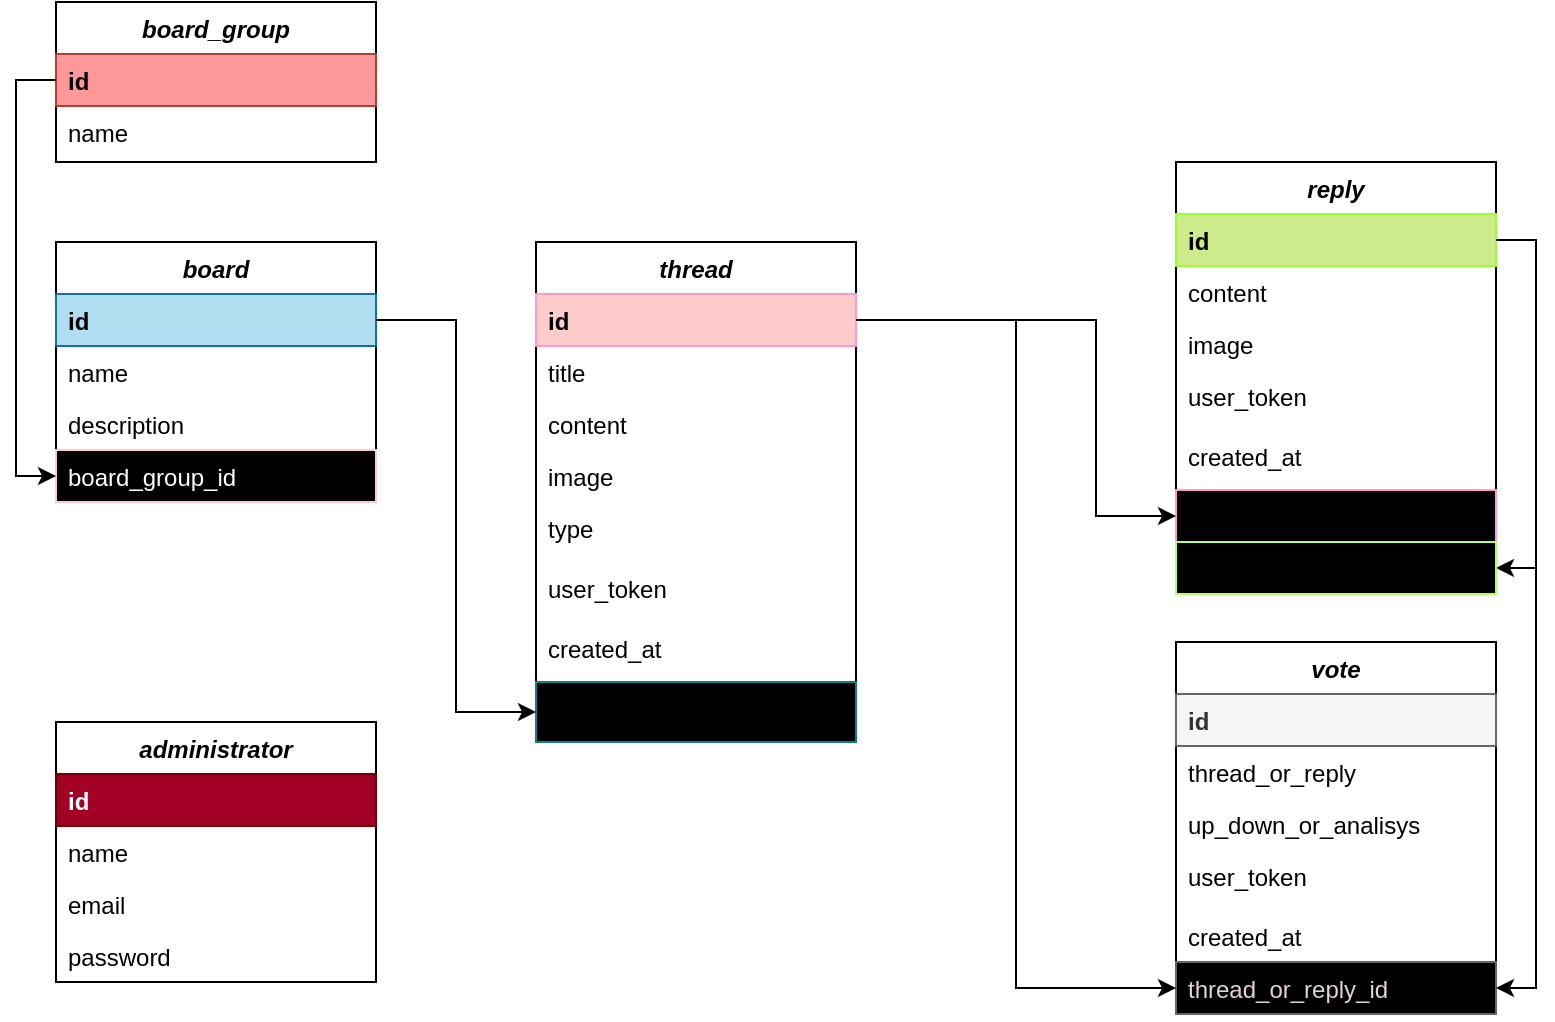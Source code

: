 <mxfile version="25.0.2">
  <diagram id="C5RBs43oDa-KdzZeNtuy" name="Page-1">
    <mxGraphModel dx="1434" dy="852" grid="1" gridSize="10" guides="1" tooltips="1" connect="1" arrows="1" fold="1" page="1" pageScale="1" pageWidth="827" pageHeight="1169" background="none" math="0" shadow="0">
      <root>
        <mxCell id="WIyWlLk6GJQsqaUBKTNV-0" />
        <mxCell id="WIyWlLk6GJQsqaUBKTNV-1" parent="WIyWlLk6GJQsqaUBKTNV-0" />
        <mxCell id="zkfFHV4jXpPFQw0GAbJ--0" value="board" style="swimlane;fontStyle=3;align=center;verticalAlign=top;childLayout=stackLayout;horizontal=1;startSize=26;horizontalStack=0;resizeParent=1;resizeLast=0;collapsible=1;marginBottom=0;rounded=0;shadow=0;strokeWidth=1;" parent="WIyWlLk6GJQsqaUBKTNV-1" vertex="1">
          <mxGeometry x="40" y="360" width="160" height="130" as="geometry">
            <mxRectangle x="230" y="140" width="160" height="26" as="alternateBounds" />
          </mxGeometry>
        </mxCell>
        <mxCell id="zkfFHV4jXpPFQw0GAbJ--1" value="id" style="text;align=left;verticalAlign=top;spacingLeft=4;spacingRight=4;overflow=hidden;rotatable=0;points=[[0,0.5],[1,0.5]];portConstraint=eastwest;fillColor=#b1ddf0;strokeColor=#10739e;fontStyle=1;fontColor=#000000;" parent="zkfFHV4jXpPFQw0GAbJ--0" vertex="1">
          <mxGeometry y="26" width="160" height="26" as="geometry" />
        </mxCell>
        <mxCell id="zkfFHV4jXpPFQw0GAbJ--2" value="name" style="text;align=left;verticalAlign=top;spacingLeft=4;spacingRight=4;overflow=hidden;rotatable=0;points=[[0,0.5],[1,0.5]];portConstraint=eastwest;rounded=0;shadow=0;html=0;" parent="zkfFHV4jXpPFQw0GAbJ--0" vertex="1">
          <mxGeometry y="52" width="160" height="26" as="geometry" />
        </mxCell>
        <mxCell id="zkfFHV4jXpPFQw0GAbJ--3" value="description" style="text;align=left;verticalAlign=top;spacingLeft=4;spacingRight=4;overflow=hidden;rotatable=0;points=[[0,0.5],[1,0.5]];portConstraint=eastwest;rounded=0;shadow=0;html=0;" parent="zkfFHV4jXpPFQw0GAbJ--0" vertex="1">
          <mxGeometry y="78" width="160" height="26" as="geometry" />
        </mxCell>
        <mxCell id="rzHbNYD2e6s_JM2uEuE0-2" value="board_group_id" style="text;align=left;verticalAlign=top;spacingLeft=4;spacingRight=4;overflow=hidden;rotatable=0;points=[[0,0.5],[1,0.5]];portConstraint=eastwest;rounded=0;shadow=0;html=0;fillColor=#000000;fontColor=#ffffff;strokeColor=#FFCCCC;" parent="zkfFHV4jXpPFQw0GAbJ--0" vertex="1">
          <mxGeometry y="104" width="160" height="26" as="geometry" />
        </mxCell>
        <mxCell id="u2Je3Sxy7mGHlfEIK49B-0" value="thread" style="swimlane;fontStyle=3;align=center;verticalAlign=top;childLayout=stackLayout;horizontal=1;startSize=26;horizontalStack=0;resizeParent=1;resizeLast=0;collapsible=1;marginBottom=0;rounded=0;shadow=0;strokeWidth=1;" parent="WIyWlLk6GJQsqaUBKTNV-1" vertex="1">
          <mxGeometry x="280" y="360" width="160" height="250" as="geometry">
            <mxRectangle x="120" y="320" width="160" height="26" as="alternateBounds" />
          </mxGeometry>
        </mxCell>
        <mxCell id="u2Je3Sxy7mGHlfEIK49B-1" value="id" style="text;align=left;verticalAlign=top;spacingLeft=4;spacingRight=4;overflow=hidden;rotatable=0;points=[[0,0.5],[1,0.5]];portConstraint=eastwest;fillColor=#ffcccc;strokeColor=#FF99CC;fontStyle=1;fontColor=#000000;" parent="u2Je3Sxy7mGHlfEIK49B-0" vertex="1">
          <mxGeometry y="26" width="160" height="26" as="geometry" />
        </mxCell>
        <mxCell id="u2Je3Sxy7mGHlfEIK49B-2" value="title" style="text;align=left;verticalAlign=top;spacingLeft=4;spacingRight=4;overflow=hidden;rotatable=0;points=[[0,0.5],[1,0.5]];portConstraint=eastwest;rounded=0;shadow=0;html=0;" parent="u2Je3Sxy7mGHlfEIK49B-0" vertex="1">
          <mxGeometry y="52" width="160" height="26" as="geometry" />
        </mxCell>
        <mxCell id="u2Je3Sxy7mGHlfEIK49B-3" value="content" style="text;align=left;verticalAlign=top;spacingLeft=4;spacingRight=4;overflow=hidden;rotatable=0;points=[[0,0.5],[1,0.5]];portConstraint=eastwest;rounded=0;shadow=0;html=0;" parent="u2Je3Sxy7mGHlfEIK49B-0" vertex="1">
          <mxGeometry y="78" width="160" height="26" as="geometry" />
        </mxCell>
        <mxCell id="u2Je3Sxy7mGHlfEIK49B-18" value="image" style="text;align=left;verticalAlign=top;spacingLeft=4;spacingRight=4;overflow=hidden;rotatable=0;points=[[0,0.5],[1,0.5]];portConstraint=eastwest;rounded=0;shadow=0;html=0;" parent="u2Je3Sxy7mGHlfEIK49B-0" vertex="1">
          <mxGeometry y="104" width="160" height="26" as="geometry" />
        </mxCell>
        <mxCell id="u2Je3Sxy7mGHlfEIK49B-29" value="type" style="text;align=left;verticalAlign=top;spacingLeft=4;spacingRight=4;overflow=hidden;rotatable=0;points=[[0,0.5],[1,0.5]];portConstraint=eastwest;rounded=0;shadow=0;html=0;" parent="u2Je3Sxy7mGHlfEIK49B-0" vertex="1">
          <mxGeometry y="130" width="160" height="30" as="geometry" />
        </mxCell>
        <mxCell id="u2Je3Sxy7mGHlfEIK49B-19" value="user_token" style="text;align=left;verticalAlign=top;spacingLeft=4;spacingRight=4;overflow=hidden;rotatable=0;points=[[0,0.5],[1,0.5]];portConstraint=eastwest;rounded=0;shadow=0;html=0;" parent="u2Je3Sxy7mGHlfEIK49B-0" vertex="1">
          <mxGeometry y="160" width="160" height="30" as="geometry" />
        </mxCell>
        <mxCell id="u2Je3Sxy7mGHlfEIK49B-20" value="created_at" style="text;align=left;verticalAlign=top;spacingLeft=4;spacingRight=4;overflow=hidden;rotatable=0;points=[[0,0.5],[1,0.5]];portConstraint=eastwest;rounded=0;shadow=0;html=0;" parent="u2Je3Sxy7mGHlfEIK49B-0" vertex="1">
          <mxGeometry y="190" width="160" height="30" as="geometry" />
        </mxCell>
        <mxCell id="u2Je3Sxy7mGHlfEIK49B-28" value="board_id" style="text;align=left;verticalAlign=top;spacingLeft=4;spacingRight=4;overflow=hidden;rotatable=0;points=[[0,0.5],[1,0.5]];portConstraint=eastwest;rounded=0;shadow=0;html=0;fillColor=#000000;strokeColor=#0e8088;" parent="u2Je3Sxy7mGHlfEIK49B-0" vertex="1">
          <mxGeometry y="220" width="160" height="30" as="geometry" />
        </mxCell>
        <mxCell id="u2Je3Sxy7mGHlfEIK49B-6" value="reply" style="swimlane;fontStyle=3;align=center;verticalAlign=top;childLayout=stackLayout;horizontal=1;startSize=26;horizontalStack=0;resizeParent=1;resizeLast=0;collapsible=1;marginBottom=0;rounded=0;shadow=0;strokeWidth=1;" parent="WIyWlLk6GJQsqaUBKTNV-1" vertex="1">
          <mxGeometry x="600" y="320" width="160" height="216" as="geometry">
            <mxRectangle x="230" y="140" width="160" height="26" as="alternateBounds" />
          </mxGeometry>
        </mxCell>
        <mxCell id="dYQ06ljaGnjJdUNRFbcw-1" style="edgeStyle=orthogonalEdgeStyle;rounded=0;orthogonalLoop=1;jettySize=auto;html=1;exitX=1;exitY=0.5;exitDx=0;exitDy=0;" edge="1" parent="u2Je3Sxy7mGHlfEIK49B-6" source="u2Je3Sxy7mGHlfEIK49B-21" target="dYQ06ljaGnjJdUNRFbcw-0">
          <mxGeometry relative="1" as="geometry" />
        </mxCell>
        <mxCell id="u2Je3Sxy7mGHlfEIK49B-21" value="id" style="text;align=left;verticalAlign=top;spacingLeft=4;spacingRight=4;overflow=hidden;rotatable=0;points=[[0,0.5],[1,0.5]];portConstraint=eastwest;fillColor=#cdeb8b;strokeColor=#99FF33;fontStyle=1;fontColor=#000000;" parent="u2Je3Sxy7mGHlfEIK49B-6" vertex="1">
          <mxGeometry y="26" width="160" height="26" as="geometry" />
        </mxCell>
        <mxCell id="u2Je3Sxy7mGHlfEIK49B-23" value="content" style="text;align=left;verticalAlign=top;spacingLeft=4;spacingRight=4;overflow=hidden;rotatable=0;points=[[0,0.5],[1,0.5]];portConstraint=eastwest;rounded=0;shadow=0;html=0;" parent="u2Je3Sxy7mGHlfEIK49B-6" vertex="1">
          <mxGeometry y="52" width="160" height="26" as="geometry" />
        </mxCell>
        <mxCell id="u2Je3Sxy7mGHlfEIK49B-24" value="image" style="text;align=left;verticalAlign=top;spacingLeft=4;spacingRight=4;overflow=hidden;rotatable=0;points=[[0,0.5],[1,0.5]];portConstraint=eastwest;rounded=0;shadow=0;html=0;" parent="u2Je3Sxy7mGHlfEIK49B-6" vertex="1">
          <mxGeometry y="78" width="160" height="26" as="geometry" />
        </mxCell>
        <mxCell id="u2Je3Sxy7mGHlfEIK49B-26" value="user_token" style="text;align=left;verticalAlign=top;spacingLeft=4;spacingRight=4;overflow=hidden;rotatable=0;points=[[0,0.5],[1,0.5]];portConstraint=eastwest;rounded=0;shadow=0;html=0;" parent="u2Je3Sxy7mGHlfEIK49B-6" vertex="1">
          <mxGeometry y="104" width="160" height="30" as="geometry" />
        </mxCell>
        <mxCell id="u2Je3Sxy7mGHlfEIK49B-27" value="created_at" style="text;align=left;verticalAlign=top;spacingLeft=4;spacingRight=4;overflow=hidden;rotatable=0;points=[[0,0.5],[1,0.5]];portConstraint=eastwest;rounded=0;shadow=0;html=0;" parent="u2Je3Sxy7mGHlfEIK49B-6" vertex="1">
          <mxGeometry y="134" width="160" height="30" as="geometry" />
        </mxCell>
        <mxCell id="u2Je3Sxy7mGHlfEIK49B-25" value="thread_id" style="text;align=left;verticalAlign=top;spacingLeft=4;spacingRight=4;overflow=hidden;rotatable=0;points=[[0,0.5],[1,0.5]];portConstraint=eastwest;rounded=0;shadow=0;html=0;fillColor=#000000;strokeColor=#FF99CC;" parent="u2Je3Sxy7mGHlfEIK49B-6" vertex="1">
          <mxGeometry y="164" width="160" height="26" as="geometry" />
        </mxCell>
        <mxCell id="dYQ06ljaGnjJdUNRFbcw-0" value="reply_id" style="text;align=left;verticalAlign=top;spacingLeft=4;spacingRight=4;overflow=hidden;rotatable=0;points=[[0,0.5],[1,0.5]];portConstraint=eastwest;rounded=0;shadow=0;html=0;fillColor=#000000;strokeColor=#B3FF66;" vertex="1" parent="u2Je3Sxy7mGHlfEIK49B-6">
          <mxGeometry y="190" width="160" height="26" as="geometry" />
        </mxCell>
        <mxCell id="u2Je3Sxy7mGHlfEIK49B-30" style="edgeStyle=orthogonalEdgeStyle;rounded=0;orthogonalLoop=1;jettySize=auto;html=1;exitX=1;exitY=0.5;exitDx=0;exitDy=0;entryX=0;entryY=0.5;entryDx=0;entryDy=0;" parent="WIyWlLk6GJQsqaUBKTNV-1" source="zkfFHV4jXpPFQw0GAbJ--1" target="u2Je3Sxy7mGHlfEIK49B-28" edge="1">
          <mxGeometry relative="1" as="geometry" />
        </mxCell>
        <mxCell id="u2Je3Sxy7mGHlfEIK49B-31" style="edgeStyle=orthogonalEdgeStyle;rounded=0;orthogonalLoop=1;jettySize=auto;html=1;exitX=1;exitY=0.5;exitDx=0;exitDy=0;entryX=0;entryY=0.5;entryDx=0;entryDy=0;" parent="WIyWlLk6GJQsqaUBKTNV-1" source="u2Je3Sxy7mGHlfEIK49B-1" target="u2Je3Sxy7mGHlfEIK49B-25" edge="1">
          <mxGeometry relative="1" as="geometry">
            <Array as="points">
              <mxPoint x="560" y="399" />
              <mxPoint x="560" y="497" />
            </Array>
          </mxGeometry>
        </mxCell>
        <mxCell id="u2Je3Sxy7mGHlfEIK49B-34" value="vote&#xa;" style="swimlane;fontStyle=3;align=center;verticalAlign=top;childLayout=stackLayout;horizontal=1;startSize=26;horizontalStack=0;resizeParent=1;resizeLast=0;collapsible=1;marginBottom=0;rounded=0;shadow=0;strokeWidth=1;" parent="WIyWlLk6GJQsqaUBKTNV-1" vertex="1">
          <mxGeometry x="600" y="560" width="160" height="186" as="geometry">
            <mxRectangle x="230" y="140" width="160" height="26" as="alternateBounds" />
          </mxGeometry>
        </mxCell>
        <mxCell id="u2Je3Sxy7mGHlfEIK49B-35" value="id" style="text;align=left;verticalAlign=top;spacingLeft=4;spacingRight=4;overflow=hidden;rotatable=0;points=[[0,0.5],[1,0.5]];portConstraint=eastwest;fillColor=#f5f5f5;strokeColor=#666666;fontStyle=1;fontColor=#333333;" parent="u2Je3Sxy7mGHlfEIK49B-34" vertex="1">
          <mxGeometry y="26" width="160" height="26" as="geometry" />
        </mxCell>
        <mxCell id="u2Je3Sxy7mGHlfEIK49B-36" value="thread_or_reply" style="text;align=left;verticalAlign=top;spacingLeft=4;spacingRight=4;overflow=hidden;rotatable=0;points=[[0,0.5],[1,0.5]];portConstraint=eastwest;rounded=0;shadow=0;html=0;" parent="u2Je3Sxy7mGHlfEIK49B-34" vertex="1">
          <mxGeometry y="52" width="160" height="26" as="geometry" />
        </mxCell>
        <mxCell id="u2Je3Sxy7mGHlfEIK49B-42" value="up_down_or_analisys" style="text;align=left;verticalAlign=top;spacingLeft=4;spacingRight=4;overflow=hidden;rotatable=0;points=[[0,0.5],[1,0.5]];portConstraint=eastwest;rounded=0;shadow=0;html=0;" parent="u2Je3Sxy7mGHlfEIK49B-34" vertex="1">
          <mxGeometry y="78" width="160" height="26" as="geometry" />
        </mxCell>
        <mxCell id="u2Je3Sxy7mGHlfEIK49B-38" value="user_token" style="text;align=left;verticalAlign=top;spacingLeft=4;spacingRight=4;overflow=hidden;rotatable=0;points=[[0,0.5],[1,0.5]];portConstraint=eastwest;rounded=0;shadow=0;html=0;" parent="u2Je3Sxy7mGHlfEIK49B-34" vertex="1">
          <mxGeometry y="104" width="160" height="30" as="geometry" />
        </mxCell>
        <mxCell id="u2Je3Sxy7mGHlfEIK49B-37" value="created_at" style="text;align=left;verticalAlign=top;spacingLeft=4;spacingRight=4;overflow=hidden;rotatable=0;points=[[0,0.5],[1,0.5]];portConstraint=eastwest;rounded=0;shadow=0;html=0;" parent="u2Je3Sxy7mGHlfEIK49B-34" vertex="1">
          <mxGeometry y="134" width="160" height="26" as="geometry" />
        </mxCell>
        <mxCell id="u2Je3Sxy7mGHlfEIK49B-39" value="thread_or_reply_id" style="text;align=left;verticalAlign=top;spacingLeft=4;spacingRight=4;overflow=hidden;rotatable=0;points=[[0,0.5],[1,0.5]];portConstraint=eastwest;rounded=0;shadow=0;html=0;fillColor=#000000;fontColor=#E6D0DE;strokeColor=#666666;" parent="u2Je3Sxy7mGHlfEIK49B-34" vertex="1">
          <mxGeometry y="160" width="160" height="26" as="geometry" />
        </mxCell>
        <mxCell id="u2Je3Sxy7mGHlfEIK49B-40" style="edgeStyle=orthogonalEdgeStyle;rounded=0;orthogonalLoop=1;jettySize=auto;html=1;exitX=1;exitY=0.5;exitDx=0;exitDy=0;entryX=1;entryY=0.5;entryDx=0;entryDy=0;" parent="WIyWlLk6GJQsqaUBKTNV-1" source="u2Je3Sxy7mGHlfEIK49B-21" target="u2Je3Sxy7mGHlfEIK49B-39" edge="1">
          <mxGeometry relative="1" as="geometry" />
        </mxCell>
        <mxCell id="u2Je3Sxy7mGHlfEIK49B-41" style="edgeStyle=orthogonalEdgeStyle;rounded=0;orthogonalLoop=1;jettySize=auto;html=1;exitX=1;exitY=0.5;exitDx=0;exitDy=0;entryX=0;entryY=0.5;entryDx=0;entryDy=0;" parent="WIyWlLk6GJQsqaUBKTNV-1" source="u2Je3Sxy7mGHlfEIK49B-1" target="u2Je3Sxy7mGHlfEIK49B-39" edge="1">
          <mxGeometry relative="1" as="geometry">
            <Array as="points">
              <mxPoint x="520" y="399" />
              <mxPoint x="520" y="733" />
            </Array>
          </mxGeometry>
        </mxCell>
        <mxCell id="u2Je3Sxy7mGHlfEIK49B-43" value="administrator" style="swimlane;fontStyle=3;align=center;verticalAlign=top;childLayout=stackLayout;horizontal=1;startSize=26;horizontalStack=0;resizeParent=1;resizeLast=0;collapsible=1;marginBottom=0;rounded=0;shadow=0;strokeWidth=1;" parent="WIyWlLk6GJQsqaUBKTNV-1" vertex="1">
          <mxGeometry x="40" y="600" width="160" height="130" as="geometry">
            <mxRectangle x="230" y="140" width="160" height="26" as="alternateBounds" />
          </mxGeometry>
        </mxCell>
        <mxCell id="u2Je3Sxy7mGHlfEIK49B-44" value="id" style="text;align=left;verticalAlign=top;spacingLeft=4;spacingRight=4;overflow=hidden;rotatable=0;points=[[0,0.5],[1,0.5]];portConstraint=eastwest;fillColor=#a20025;strokeColor=#6F0000;fontStyle=1;fontColor=#ffffff;" parent="u2Je3Sxy7mGHlfEIK49B-43" vertex="1">
          <mxGeometry y="26" width="160" height="26" as="geometry" />
        </mxCell>
        <mxCell id="u2Je3Sxy7mGHlfEIK49B-45" value="name" style="text;align=left;verticalAlign=top;spacingLeft=4;spacingRight=4;overflow=hidden;rotatable=0;points=[[0,0.5],[1,0.5]];portConstraint=eastwest;rounded=0;shadow=0;html=0;" parent="u2Je3Sxy7mGHlfEIK49B-43" vertex="1">
          <mxGeometry y="52" width="160" height="26" as="geometry" />
        </mxCell>
        <mxCell id="u2Je3Sxy7mGHlfEIK49B-46" value="email" style="text;align=left;verticalAlign=top;spacingLeft=4;spacingRight=4;overflow=hidden;rotatable=0;points=[[0,0.5],[1,0.5]];portConstraint=eastwest;rounded=0;shadow=0;html=0;" parent="u2Je3Sxy7mGHlfEIK49B-43" vertex="1">
          <mxGeometry y="78" width="160" height="26" as="geometry" />
        </mxCell>
        <mxCell id="u2Je3Sxy7mGHlfEIK49B-47" value="password" style="text;align=left;verticalAlign=top;spacingLeft=4;spacingRight=4;overflow=hidden;rotatable=0;points=[[0,0.5],[1,0.5]];portConstraint=eastwest;rounded=0;shadow=0;html=0;" parent="u2Je3Sxy7mGHlfEIK49B-43" vertex="1">
          <mxGeometry y="104" width="160" height="26" as="geometry" />
        </mxCell>
        <mxCell id="rzHbNYD2e6s_JM2uEuE0-0" value="board_group" style="swimlane;fontStyle=3;align=center;verticalAlign=top;childLayout=stackLayout;horizontal=1;startSize=26;horizontalStack=0;resizeParent=1;resizeLast=0;collapsible=1;marginBottom=0;rounded=0;shadow=0;strokeWidth=1;" parent="WIyWlLk6GJQsqaUBKTNV-1" vertex="1">
          <mxGeometry x="40" y="240" width="160" height="80" as="geometry">
            <mxRectangle x="230" y="140" width="160" height="26" as="alternateBounds" />
          </mxGeometry>
        </mxCell>
        <mxCell id="rzHbNYD2e6s_JM2uEuE0-1" value="id" style="text;align=left;verticalAlign=top;spacingLeft=4;spacingRight=4;overflow=hidden;rotatable=0;points=[[0,0.5],[1,0.5]];portConstraint=eastwest;fillColor=#FF9999;strokeColor=#ae4132;fontStyle=1;fontColor=#000000;" parent="rzHbNYD2e6s_JM2uEuE0-0" vertex="1">
          <mxGeometry y="26" width="160" height="26" as="geometry" />
        </mxCell>
        <mxCell id="rzHbNYD2e6s_JM2uEuE0-3" value="name" style="text;align=left;verticalAlign=top;spacingLeft=4;spacingRight=4;overflow=hidden;rotatable=0;points=[[0,0.5],[1,0.5]];portConstraint=eastwest;rounded=0;shadow=0;html=0;" parent="rzHbNYD2e6s_JM2uEuE0-0" vertex="1">
          <mxGeometry y="52" width="160" height="26" as="geometry" />
        </mxCell>
        <mxCell id="rzHbNYD2e6s_JM2uEuE0-6" style="edgeStyle=orthogonalEdgeStyle;rounded=0;orthogonalLoop=1;jettySize=auto;html=1;exitX=0;exitY=0.5;exitDx=0;exitDy=0;entryX=0;entryY=0.5;entryDx=0;entryDy=0;" parent="WIyWlLk6GJQsqaUBKTNV-1" source="rzHbNYD2e6s_JM2uEuE0-1" target="rzHbNYD2e6s_JM2uEuE0-2" edge="1">
          <mxGeometry relative="1" as="geometry" />
        </mxCell>
      </root>
    </mxGraphModel>
  </diagram>
</mxfile>
